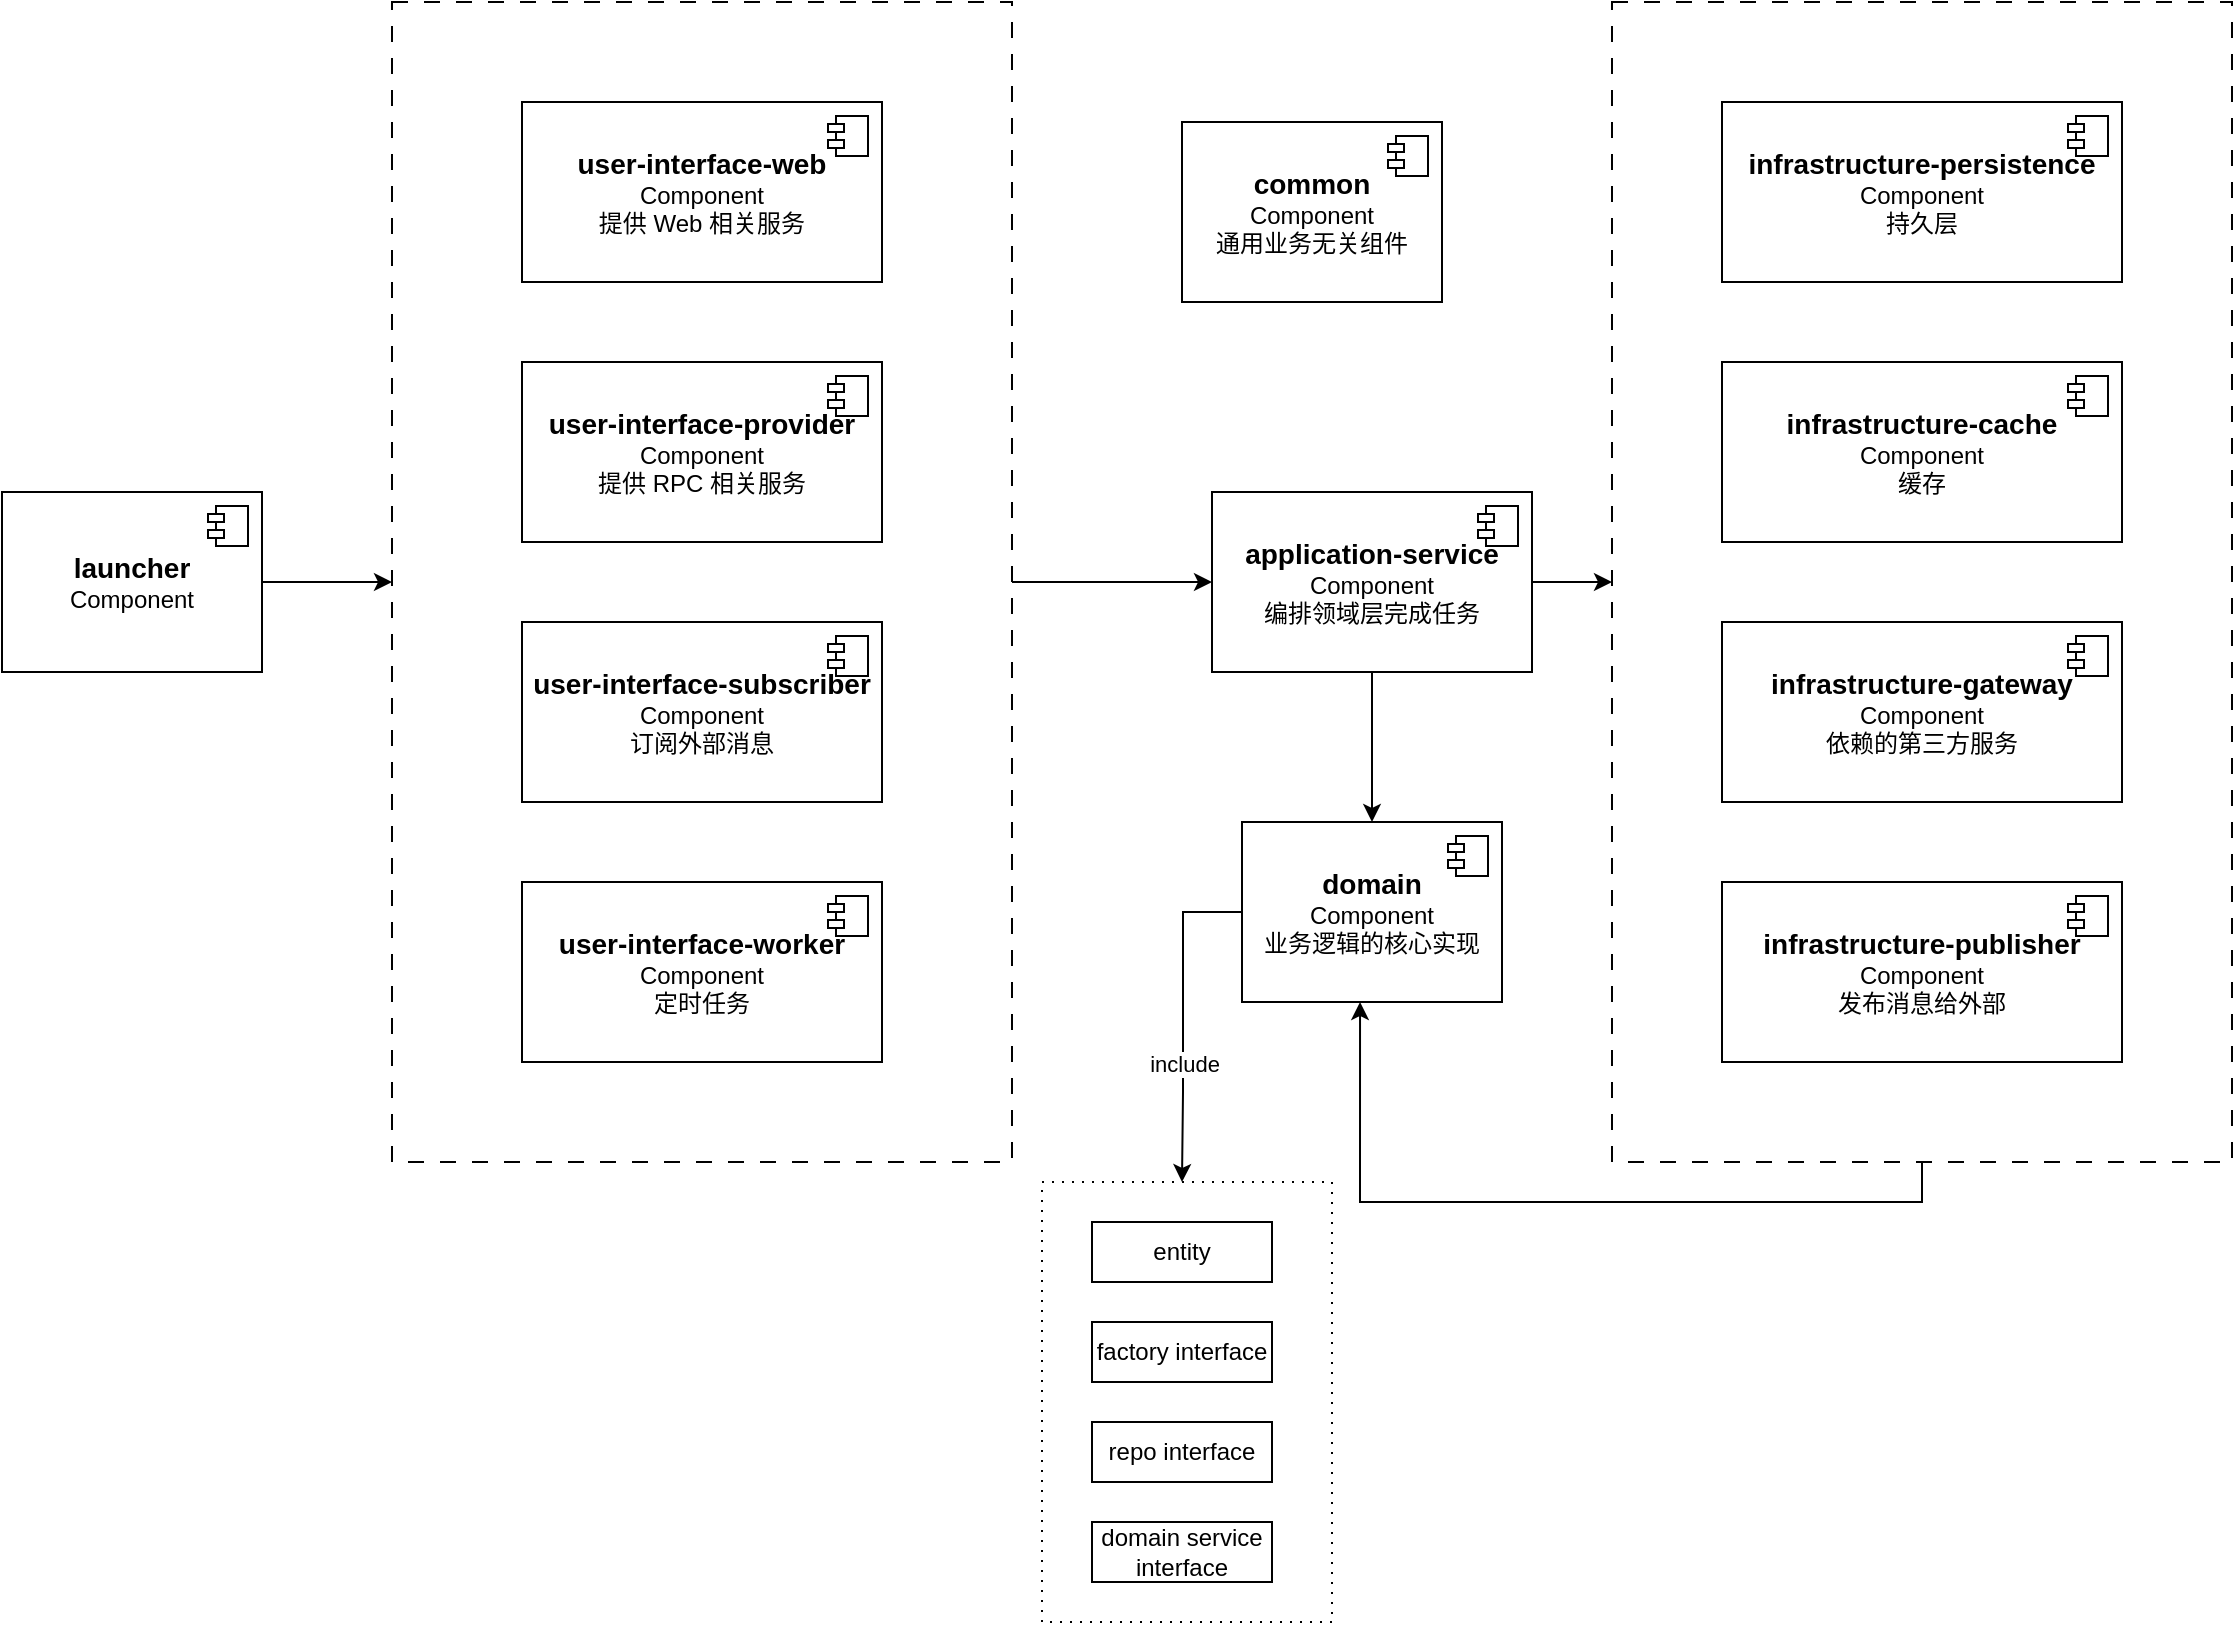 <mxfile version="26.1.0">
  <diagram name="第 1 页" id="aY3-wSYd7FBDr0BQkGIM">
    <mxGraphModel dx="2474" dy="1121" grid="1" gridSize="10" guides="1" tooltips="1" connect="1" arrows="1" fold="1" page="0" pageScale="1" pageWidth="827" pageHeight="1169" math="0" shadow="0">
      <root>
        <mxCell id="0" />
        <mxCell id="1" parent="0" />
        <mxCell id="5pKJ-dRwUtHqWaumvsPP-36" value="" style="rounded=0;whiteSpace=wrap;html=1;fillColor=none;dashed=1;dashPattern=1 4;" vertex="1" parent="1">
          <mxGeometry x="200" y="810" width="145" height="220" as="geometry" />
        </mxCell>
        <mxCell id="5pKJ-dRwUtHqWaumvsPP-1" value="" style="rounded=0;whiteSpace=wrap;html=1;fillColor=none;dashed=1;dashPattern=8 8;" vertex="1" parent="1">
          <mxGeometry x="485" y="220" width="310" height="580" as="geometry" />
        </mxCell>
        <mxCell id="5pKJ-dRwUtHqWaumvsPP-2" value="" style="edgeStyle=orthogonalEdgeStyle;rounded=0;orthogonalLoop=1;jettySize=auto;html=1;" edge="1" parent="1" source="5pKJ-dRwUtHqWaumvsPP-3" target="5pKJ-dRwUtHqWaumvsPP-17">
          <mxGeometry relative="1" as="geometry" />
        </mxCell>
        <mxCell id="5pKJ-dRwUtHqWaumvsPP-3" value="" style="rounded=0;whiteSpace=wrap;html=1;fillColor=none;dashed=1;dashPattern=8 8;" vertex="1" parent="1">
          <mxGeometry x="-125" y="220" width="310" height="580" as="geometry" />
        </mxCell>
        <mxCell id="5pKJ-dRwUtHqWaumvsPP-4" value="" style="edgeStyle=orthogonalEdgeStyle;rounded=0;orthogonalLoop=1;jettySize=auto;html=1;" edge="1" parent="1" source="5pKJ-dRwUtHqWaumvsPP-5" target="5pKJ-dRwUtHqWaumvsPP-3">
          <mxGeometry relative="1" as="geometry" />
        </mxCell>
        <mxCell id="5pKJ-dRwUtHqWaumvsPP-5" value="&lt;div&gt;&lt;b&gt;&lt;font style=&quot;font-size: 14px;&quot;&gt;launcher&lt;/font&gt;&lt;/b&gt;&lt;/div&gt;Component" style="html=1;dropTarget=0;whiteSpace=wrap;" vertex="1" parent="1">
          <mxGeometry x="-320" y="465" width="130" height="90" as="geometry" />
        </mxCell>
        <mxCell id="5pKJ-dRwUtHqWaumvsPP-6" value="" style="shape=module;jettyWidth=8;jettyHeight=4;" vertex="1" parent="5pKJ-dRwUtHqWaumvsPP-5">
          <mxGeometry x="1" width="20" height="20" relative="1" as="geometry">
            <mxPoint x="-27" y="7" as="offset" />
          </mxGeometry>
        </mxCell>
        <mxCell id="5pKJ-dRwUtHqWaumvsPP-7" value="&lt;div&gt;&lt;b&gt;&lt;font style=&quot;font-size: 14px;&quot;&gt;user-interface-web&lt;/font&gt;&lt;/b&gt;&lt;/div&gt;Component&lt;div&gt;提供 Web 相关服务&lt;/div&gt;" style="html=1;dropTarget=0;whiteSpace=wrap;" vertex="1" parent="1">
          <mxGeometry x="-60" y="270" width="180" height="90" as="geometry" />
        </mxCell>
        <mxCell id="5pKJ-dRwUtHqWaumvsPP-8" value="" style="shape=module;jettyWidth=8;jettyHeight=4;" vertex="1" parent="5pKJ-dRwUtHqWaumvsPP-7">
          <mxGeometry x="1" width="20" height="20" relative="1" as="geometry">
            <mxPoint x="-27" y="7" as="offset" />
          </mxGeometry>
        </mxCell>
        <mxCell id="5pKJ-dRwUtHqWaumvsPP-9" value="&lt;div&gt;&lt;b&gt;&lt;font style=&quot;font-size: 14px;&quot;&gt;user-interface-provider&lt;/font&gt;&lt;/b&gt;&lt;/div&gt;Component&lt;div&gt;提供 RPC 相关服务&lt;/div&gt;" style="html=1;dropTarget=0;whiteSpace=wrap;" vertex="1" parent="1">
          <mxGeometry x="-60" y="400" width="180" height="90" as="geometry" />
        </mxCell>
        <mxCell id="5pKJ-dRwUtHqWaumvsPP-10" value="" style="shape=module;jettyWidth=8;jettyHeight=4;" vertex="1" parent="5pKJ-dRwUtHqWaumvsPP-9">
          <mxGeometry x="1" width="20" height="20" relative="1" as="geometry">
            <mxPoint x="-27" y="7" as="offset" />
          </mxGeometry>
        </mxCell>
        <mxCell id="5pKJ-dRwUtHqWaumvsPP-11" value="&lt;div&gt;&lt;b&gt;&lt;font style=&quot;font-size: 14px;&quot;&gt;user-interface-subscriber&lt;/font&gt;&lt;/b&gt;&lt;/div&gt;Component&lt;div&gt;订阅外部消息&lt;/div&gt;" style="html=1;dropTarget=0;whiteSpace=wrap;" vertex="1" parent="1">
          <mxGeometry x="-60" y="530" width="180" height="90" as="geometry" />
        </mxCell>
        <mxCell id="5pKJ-dRwUtHqWaumvsPP-12" value="" style="shape=module;jettyWidth=8;jettyHeight=4;" vertex="1" parent="5pKJ-dRwUtHqWaumvsPP-11">
          <mxGeometry x="1" width="20" height="20" relative="1" as="geometry">
            <mxPoint x="-27" y="7" as="offset" />
          </mxGeometry>
        </mxCell>
        <mxCell id="5pKJ-dRwUtHqWaumvsPP-13" value="&lt;div&gt;&lt;b&gt;&lt;font style=&quot;font-size: 14px;&quot;&gt;user-interface-worker&lt;/font&gt;&lt;/b&gt;&lt;/div&gt;Component&lt;div&gt;定时任务&lt;/div&gt;" style="html=1;dropTarget=0;whiteSpace=wrap;" vertex="1" parent="1">
          <mxGeometry x="-60" y="660" width="180" height="90" as="geometry" />
        </mxCell>
        <mxCell id="5pKJ-dRwUtHqWaumvsPP-14" value="" style="shape=module;jettyWidth=8;jettyHeight=4;" vertex="1" parent="5pKJ-dRwUtHqWaumvsPP-13">
          <mxGeometry x="1" width="20" height="20" relative="1" as="geometry">
            <mxPoint x="-27" y="7" as="offset" />
          </mxGeometry>
        </mxCell>
        <mxCell id="5pKJ-dRwUtHqWaumvsPP-15" value="" style="edgeStyle=orthogonalEdgeStyle;rounded=0;orthogonalLoop=1;jettySize=auto;html=1;" edge="1" parent="1" source="5pKJ-dRwUtHqWaumvsPP-17" target="5pKJ-dRwUtHqWaumvsPP-1">
          <mxGeometry relative="1" as="geometry" />
        </mxCell>
        <mxCell id="5pKJ-dRwUtHqWaumvsPP-16" style="edgeStyle=orthogonalEdgeStyle;rounded=0;orthogonalLoop=1;jettySize=auto;html=1;entryX=0.5;entryY=0;entryDx=0;entryDy=0;" edge="1" parent="1" source="5pKJ-dRwUtHqWaumvsPP-17" target="5pKJ-dRwUtHqWaumvsPP-19">
          <mxGeometry relative="1" as="geometry" />
        </mxCell>
        <mxCell id="5pKJ-dRwUtHqWaumvsPP-17" value="&lt;div&gt;&lt;span style=&quot;font-size: 14px;&quot;&gt;&lt;b&gt;application-service&lt;/b&gt;&lt;/span&gt;&lt;/div&gt;Component&lt;div&gt;编排领域层完成任务&lt;/div&gt;" style="html=1;dropTarget=0;whiteSpace=wrap;" vertex="1" parent="1">
          <mxGeometry x="285" y="465" width="160" height="90" as="geometry" />
        </mxCell>
        <mxCell id="5pKJ-dRwUtHqWaumvsPP-18" value="" style="shape=module;jettyWidth=8;jettyHeight=4;" vertex="1" parent="5pKJ-dRwUtHqWaumvsPP-17">
          <mxGeometry x="1" width="20" height="20" relative="1" as="geometry">
            <mxPoint x="-27" y="7" as="offset" />
          </mxGeometry>
        </mxCell>
        <mxCell id="5pKJ-dRwUtHqWaumvsPP-37" style="edgeStyle=orthogonalEdgeStyle;rounded=0;orthogonalLoop=1;jettySize=auto;html=1;entryX=0.5;entryY=0;entryDx=0;entryDy=0;" edge="1" parent="1">
          <mxGeometry relative="1" as="geometry">
            <mxPoint x="312.5" y="675" as="sourcePoint" />
            <mxPoint x="270" y="810" as="targetPoint" />
            <Array as="points">
              <mxPoint x="270.5" y="675" />
              <mxPoint x="270.5" y="765" />
            </Array>
          </mxGeometry>
        </mxCell>
        <mxCell id="5pKJ-dRwUtHqWaumvsPP-38" value="include" style="edgeLabel;html=1;align=center;verticalAlign=middle;resizable=0;points=[];" vertex="1" connectable="0" parent="5pKJ-dRwUtHqWaumvsPP-37">
          <mxGeometry x="0.379" y="3" relative="1" as="geometry">
            <mxPoint x="-3" y="-5" as="offset" />
          </mxGeometry>
        </mxCell>
        <mxCell id="5pKJ-dRwUtHqWaumvsPP-19" value="&lt;div&gt;&lt;b&gt;&lt;font style=&quot;font-size: 14px;&quot;&gt;domain&lt;/font&gt;&lt;/b&gt;&lt;/div&gt;Component&lt;div&gt;业务逻辑的核心实现&lt;/div&gt;" style="html=1;dropTarget=0;whiteSpace=wrap;" vertex="1" parent="1">
          <mxGeometry x="300" y="630" width="130" height="90" as="geometry" />
        </mxCell>
        <mxCell id="5pKJ-dRwUtHqWaumvsPP-20" value="" style="shape=module;jettyWidth=8;jettyHeight=4;" vertex="1" parent="5pKJ-dRwUtHqWaumvsPP-19">
          <mxGeometry x="1" width="20" height="20" relative="1" as="geometry">
            <mxPoint x="-27" y="7" as="offset" />
          </mxGeometry>
        </mxCell>
        <mxCell id="5pKJ-dRwUtHqWaumvsPP-21" value="&lt;div&gt;&lt;span style=&quot;font-size: 14px;&quot;&gt;&lt;b&gt;infrastructure-persistence&lt;/b&gt;&lt;/span&gt;&lt;/div&gt;Component&lt;div&gt;持久层&lt;/div&gt;" style="html=1;dropTarget=0;whiteSpace=wrap;" vertex="1" parent="1">
          <mxGeometry x="540" y="270" width="200" height="90" as="geometry" />
        </mxCell>
        <mxCell id="5pKJ-dRwUtHqWaumvsPP-22" value="" style="shape=module;jettyWidth=8;jettyHeight=4;" vertex="1" parent="5pKJ-dRwUtHqWaumvsPP-21">
          <mxGeometry x="1" width="20" height="20" relative="1" as="geometry">
            <mxPoint x="-27" y="7" as="offset" />
          </mxGeometry>
        </mxCell>
        <mxCell id="5pKJ-dRwUtHqWaumvsPP-23" value="&lt;div&gt;&lt;span style=&quot;font-size: 14px;&quot;&gt;&lt;b&gt;infrastructure-gateway&lt;/b&gt;&lt;/span&gt;&lt;/div&gt;Component&lt;div&gt;依赖的第三方服务&lt;/div&gt;" style="html=1;dropTarget=0;whiteSpace=wrap;" vertex="1" parent="1">
          <mxGeometry x="540" y="530" width="200" height="90" as="geometry" />
        </mxCell>
        <mxCell id="5pKJ-dRwUtHqWaumvsPP-24" value="" style="shape=module;jettyWidth=8;jettyHeight=4;" vertex="1" parent="5pKJ-dRwUtHqWaumvsPP-23">
          <mxGeometry x="1" width="20" height="20" relative="1" as="geometry">
            <mxPoint x="-27" y="7" as="offset" />
          </mxGeometry>
        </mxCell>
        <mxCell id="5pKJ-dRwUtHqWaumvsPP-25" value="&lt;div&gt;&lt;span style=&quot;font-size: 14px;&quot;&gt;&lt;b&gt;infrastructure-cache&lt;/b&gt;&lt;/span&gt;&lt;/div&gt;Component&lt;div&gt;缓存&lt;/div&gt;" style="html=1;dropTarget=0;whiteSpace=wrap;" vertex="1" parent="1">
          <mxGeometry x="540" y="400" width="200" height="90" as="geometry" />
        </mxCell>
        <mxCell id="5pKJ-dRwUtHqWaumvsPP-26" value="" style="shape=module;jettyWidth=8;jettyHeight=4;" vertex="1" parent="5pKJ-dRwUtHqWaumvsPP-25">
          <mxGeometry x="1" width="20" height="20" relative="1" as="geometry">
            <mxPoint x="-27" y="7" as="offset" />
          </mxGeometry>
        </mxCell>
        <mxCell id="5pKJ-dRwUtHqWaumvsPP-27" value="&lt;div&gt;&lt;span style=&quot;font-size: 14px;&quot;&gt;&lt;b&gt;infrastructure-publisher&lt;/b&gt;&lt;/span&gt;&lt;/div&gt;Component&lt;div&gt;发布消息给外部&lt;/div&gt;" style="html=1;dropTarget=0;whiteSpace=wrap;" vertex="1" parent="1">
          <mxGeometry x="540" y="660" width="200" height="90" as="geometry" />
        </mxCell>
        <mxCell id="5pKJ-dRwUtHqWaumvsPP-28" value="" style="shape=module;jettyWidth=8;jettyHeight=4;" vertex="1" parent="5pKJ-dRwUtHqWaumvsPP-27">
          <mxGeometry x="1" width="20" height="20" relative="1" as="geometry">
            <mxPoint x="-27" y="7" as="offset" />
          </mxGeometry>
        </mxCell>
        <mxCell id="5pKJ-dRwUtHqWaumvsPP-29" style="edgeStyle=orthogonalEdgeStyle;rounded=0;orthogonalLoop=1;jettySize=auto;html=1;entryX=0.454;entryY=1;entryDx=0;entryDy=0;entryPerimeter=0;" edge="1" parent="1" source="5pKJ-dRwUtHqWaumvsPP-1" target="5pKJ-dRwUtHqWaumvsPP-19">
          <mxGeometry relative="1" as="geometry">
            <Array as="points">
              <mxPoint x="640" y="820" />
              <mxPoint x="359" y="820" />
            </Array>
          </mxGeometry>
        </mxCell>
        <mxCell id="5pKJ-dRwUtHqWaumvsPP-30" value="&lt;div&gt;&lt;span style=&quot;font-size: 14px;&quot;&gt;&lt;b&gt;common&lt;/b&gt;&lt;/span&gt;&lt;/div&gt;Component&lt;div&gt;通用业务无关组件&lt;/div&gt;" style="html=1;dropTarget=0;whiteSpace=wrap;" vertex="1" parent="1">
          <mxGeometry x="270" y="280" width="130" height="90" as="geometry" />
        </mxCell>
        <mxCell id="5pKJ-dRwUtHqWaumvsPP-31" value="" style="shape=module;jettyWidth=8;jettyHeight=4;" vertex="1" parent="5pKJ-dRwUtHqWaumvsPP-30">
          <mxGeometry x="1" width="20" height="20" relative="1" as="geometry">
            <mxPoint x="-27" y="7" as="offset" />
          </mxGeometry>
        </mxCell>
        <mxCell id="5pKJ-dRwUtHqWaumvsPP-32" value="entity" style="rounded=0;whiteSpace=wrap;html=1;" vertex="1" parent="1">
          <mxGeometry x="225" y="830" width="90" height="30" as="geometry" />
        </mxCell>
        <mxCell id="5pKJ-dRwUtHqWaumvsPP-33" value="factory interface" style="rounded=0;whiteSpace=wrap;html=1;" vertex="1" parent="1">
          <mxGeometry x="225" y="880" width="90" height="30" as="geometry" />
        </mxCell>
        <mxCell id="5pKJ-dRwUtHqWaumvsPP-34" value="repo interface" style="rounded=0;whiteSpace=wrap;html=1;" vertex="1" parent="1">
          <mxGeometry x="225" y="930" width="90" height="30" as="geometry" />
        </mxCell>
        <mxCell id="5pKJ-dRwUtHqWaumvsPP-35" value="domain service&lt;div&gt;interface&lt;/div&gt;" style="rounded=0;whiteSpace=wrap;html=1;" vertex="1" parent="1">
          <mxGeometry x="225" y="980" width="90" height="30" as="geometry" />
        </mxCell>
      </root>
    </mxGraphModel>
  </diagram>
</mxfile>
